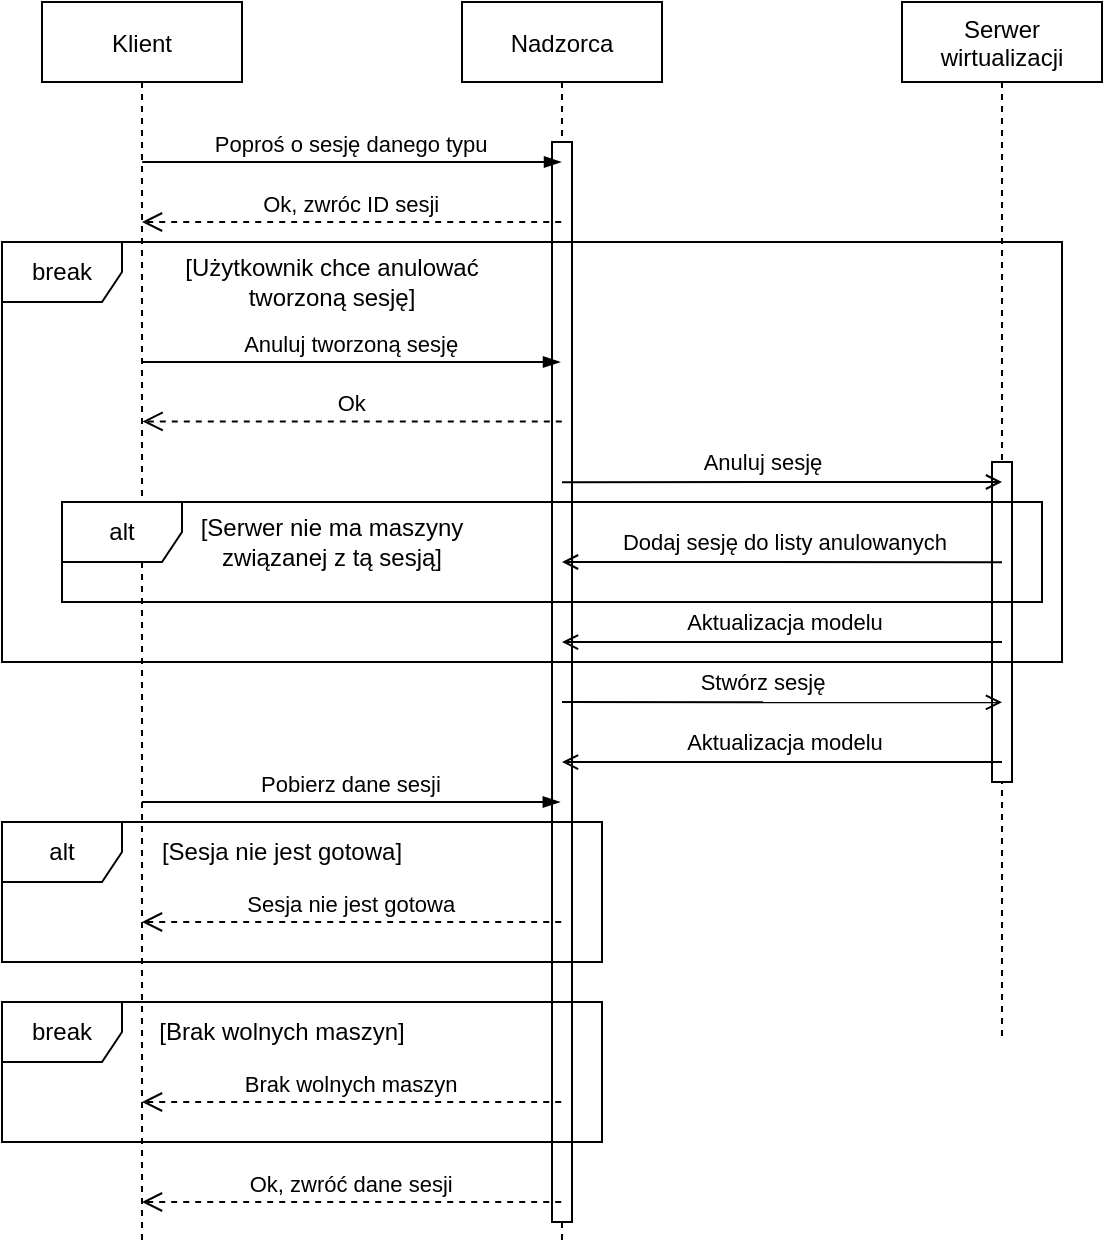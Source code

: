 <mxfile version="16.2.7" type="device"><diagram id="v515cdWv0rmqi3JdoGIU" name="Page-1"><mxGraphModel dx="1421" dy="744" grid="1" gridSize="10" guides="1" tooltips="1" connect="1" arrows="1" fold="1" page="1" pageScale="1" pageWidth="850" pageHeight="1100" math="0" shadow="0"><root><mxCell id="0"/><mxCell id="1" parent="0"/><mxCell id="LgOAQJuqYWAbq8HwMrAW-1" value="Nadzorca" style="shape=umlLifeline;perimeter=lifelinePerimeter;container=1;collapsible=0;recursiveResize=0;rounded=0;shadow=0;strokeWidth=1;" parent="1" vertex="1"><mxGeometry x="330" y="80" width="100" height="620" as="geometry"/></mxCell><mxCell id="LgOAQJuqYWAbq8HwMrAW-2" value="" style="points=[];perimeter=orthogonalPerimeter;rounded=0;shadow=0;strokeWidth=1;" parent="LgOAQJuqYWAbq8HwMrAW-1" vertex="1"><mxGeometry x="45" y="70" width="10" height="540" as="geometry"/></mxCell><mxCell id="LgOAQJuqYWAbq8HwMrAW-4" value="Klient" style="shape=umlLifeline;perimeter=lifelinePerimeter;container=1;collapsible=0;recursiveResize=0;rounded=0;shadow=0;strokeWidth=1;" parent="1" vertex="1"><mxGeometry x="120" y="80" width="100" height="620" as="geometry"/></mxCell><mxCell id="LgOAQJuqYWAbq8HwMrAW-5" value="Poproś o sesję danego typu" style="verticalAlign=bottom;endArrow=blockThin;shadow=0;strokeWidth=1;exitX=0.501;exitY=0.129;exitDx=0;exitDy=0;exitPerimeter=0;endFill=1;" parent="1" source="LgOAQJuqYWAbq8HwMrAW-4" target="LgOAQJuqYWAbq8HwMrAW-1" edge="1"><mxGeometry relative="1" as="geometry"><mxPoint x="175" y="160.0" as="sourcePoint"/><mxPoint x="345" y="160.0" as="targetPoint"/></mxGeometry></mxCell><mxCell id="LgOAQJuqYWAbq8HwMrAW-6" value="Ok, zwróc ID sesji" style="verticalAlign=bottom;endArrow=open;dashed=1;endSize=8;shadow=0;strokeWidth=1;exitX=0.494;exitY=0.474;exitDx=0;exitDy=0;exitPerimeter=0;entryX=0.498;entryY=0.474;entryDx=0;entryDy=0;entryPerimeter=0;" parent="1" edge="1"><mxGeometry relative="1" as="geometry"><mxPoint x="170" y="190.0" as="targetPoint"/><mxPoint x="379.6" y="190.0" as="sourcePoint"/></mxGeometry></mxCell><mxCell id="LgOAQJuqYWAbq8HwMrAW-7" value="Anuluj tworzoną sesję" style="verticalAlign=bottom;endArrow=blockThin;shadow=0;strokeWidth=1;exitX=0.506;exitY=0.266;exitDx=0;exitDy=0;exitPerimeter=0;endFill=1;" parent="1" edge="1"><mxGeometry relative="1" as="geometry"><mxPoint x="170.1" y="260" as="sourcePoint"/><mxPoint x="379" y="260" as="targetPoint"/></mxGeometry></mxCell><mxCell id="LgOAQJuqYWAbq8HwMrAW-8" value="Ok" style="verticalAlign=bottom;endArrow=open;dashed=1;endSize=8;shadow=0;strokeWidth=1;exitX=0.494;exitY=0.474;exitDx=0;exitDy=0;exitPerimeter=0;entryX=0.498;entryY=0.474;entryDx=0;entryDy=0;entryPerimeter=0;" parent="1" edge="1"><mxGeometry relative="1" as="geometry"><mxPoint x="170.3" y="289.71" as="targetPoint"/><mxPoint x="379.9" y="289.71" as="sourcePoint"/></mxGeometry></mxCell><mxCell id="LgOAQJuqYWAbq8HwMrAW-9" value="[Użytkownik chce anulować tworzoną sesję]" style="text;html=1;strokeColor=none;fillColor=none;align=center;verticalAlign=middle;whiteSpace=wrap;rounded=0;" parent="1" vertex="1"><mxGeometry x="180" y="210" width="170" height="20" as="geometry"/></mxCell><mxCell id="LgOAQJuqYWAbq8HwMrAW-10" value="Serwer&#10;wirtualizacji&#10;" style="shape=umlLifeline;perimeter=lifelinePerimeter;container=1;collapsible=0;recursiveResize=0;rounded=0;shadow=0;strokeWidth=1;verticalAlign=top;" parent="1" vertex="1"><mxGeometry x="550" y="80" width="100" height="520" as="geometry"/></mxCell><mxCell id="LgOAQJuqYWAbq8HwMrAW-11" value="" style="points=[];perimeter=orthogonalPerimeter;rounded=0;shadow=0;strokeWidth=1;" parent="LgOAQJuqYWAbq8HwMrAW-10" vertex="1"><mxGeometry x="45" y="230" width="10" height="160" as="geometry"/></mxCell><mxCell id="LgOAQJuqYWAbq8HwMrAW-15" value="" style="endArrow=open;html=1;rounded=0;endFill=0;exitX=0.5;exitY=0.315;exitDx=0;exitDy=0;exitPerimeter=0;" parent="1" source="LgOAQJuqYWAbq8HwMrAW-2" edge="1"><mxGeometry width="50" height="50" relative="1" as="geometry"><mxPoint x="390" y="310" as="sourcePoint"/><mxPoint x="600" y="320" as="targetPoint"/></mxGeometry></mxCell><mxCell id="LgOAQJuqYWAbq8HwMrAW-16" value="Anuluj sesję" style="edgeLabel;html=1;align=center;verticalAlign=middle;resizable=0;points=[];" parent="LgOAQJuqYWAbq8HwMrAW-15" vertex="1" connectable="0"><mxGeometry x="-0.376" relative="1" as="geometry"><mxPoint x="31" y="-10" as="offset"/></mxGeometry></mxCell><mxCell id="LgOAQJuqYWAbq8HwMrAW-18" value="[Serwer nie ma maszyny związanej z tą sesją]" style="text;html=1;strokeColor=none;fillColor=none;align=center;verticalAlign=middle;whiteSpace=wrap;rounded=0;" parent="1" vertex="1"><mxGeometry x="185" y="340" width="160" height="20" as="geometry"/></mxCell><mxCell id="LgOAQJuqYWAbq8HwMrAW-19" value="" style="endArrow=open;html=1;rounded=0;endFill=0;exitX=0.5;exitY=0.313;exitDx=0;exitDy=0;exitPerimeter=0;" parent="1" source="LgOAQJuqYWAbq8HwMrAW-11" edge="1"><mxGeometry width="50" height="50" relative="1" as="geometry"><mxPoint x="570.11" y="360.19" as="sourcePoint"/><mxPoint x="380" y="360" as="targetPoint"/></mxGeometry></mxCell><mxCell id="LgOAQJuqYWAbq8HwMrAW-20" value="Dodaj sesję do listy anulowanych" style="edgeLabel;html=1;align=center;verticalAlign=middle;resizable=0;points=[];" parent="LgOAQJuqYWAbq8HwMrAW-19" vertex="1" connectable="0"><mxGeometry x="-0.376" relative="1" as="geometry"><mxPoint x="-41" y="-10" as="offset"/></mxGeometry></mxCell><mxCell id="LgOAQJuqYWAbq8HwMrAW-21" value="" style="endArrow=open;html=1;rounded=0;endFill=0;exitX=0.5;exitY=0.185;exitDx=0;exitDy=0;exitPerimeter=0;" parent="1" edge="1"><mxGeometry width="50" height="50" relative="1" as="geometry"><mxPoint x="600" y="400.0" as="sourcePoint"/><mxPoint x="380" y="400.05" as="targetPoint"/></mxGeometry></mxCell><mxCell id="LgOAQJuqYWAbq8HwMrAW-22" value="Aktualizacja modelu" style="edgeLabel;html=1;align=center;verticalAlign=middle;resizable=0;points=[];" parent="LgOAQJuqYWAbq8HwMrAW-21" vertex="1" connectable="0"><mxGeometry x="-0.376" relative="1" as="geometry"><mxPoint x="-41" y="-10" as="offset"/></mxGeometry></mxCell><mxCell id="LgOAQJuqYWAbq8HwMrAW-23" value="" style="endArrow=open;html=1;rounded=0;endFill=0;exitX=0.5;exitY=0.395;exitDx=0;exitDy=0;exitPerimeter=0;" parent="1" edge="1"><mxGeometry width="50" height="50" relative="1" as="geometry"><mxPoint x="380" y="430" as="sourcePoint"/><mxPoint x="600" y="430.15" as="targetPoint"/></mxGeometry></mxCell><mxCell id="LgOAQJuqYWAbq8HwMrAW-24" value="&lt;div&gt;Stwórz sesję&lt;/div&gt;" style="edgeLabel;html=1;align=center;verticalAlign=middle;resizable=0;points=[];" parent="LgOAQJuqYWAbq8HwMrAW-23" vertex="1" connectable="0"><mxGeometry x="-0.376" relative="1" as="geometry"><mxPoint x="31" y="-10" as="offset"/></mxGeometry></mxCell><mxCell id="LgOAQJuqYWAbq8HwMrAW-25" value="" style="endArrow=open;html=1;rounded=0;endFill=0;exitX=0.5;exitY=0.185;exitDx=0;exitDy=0;exitPerimeter=0;" parent="1" edge="1"><mxGeometry width="50" height="50" relative="1" as="geometry"><mxPoint x="600" y="460" as="sourcePoint"/><mxPoint x="380" y="460.05" as="targetPoint"/></mxGeometry></mxCell><mxCell id="LgOAQJuqYWAbq8HwMrAW-26" value="Aktualizacja modelu" style="edgeLabel;html=1;align=center;verticalAlign=middle;resizable=0;points=[];" parent="LgOAQJuqYWAbq8HwMrAW-25" vertex="1" connectable="0"><mxGeometry x="-0.376" relative="1" as="geometry"><mxPoint x="-41" y="-10" as="offset"/></mxGeometry></mxCell><mxCell id="LgOAQJuqYWAbq8HwMrAW-27" value="Pobierz dane sesji" style="verticalAlign=bottom;endArrow=blockThin;shadow=0;strokeWidth=1;exitX=0.506;exitY=0.266;exitDx=0;exitDy=0;exitPerimeter=0;endFill=1;" parent="1" edge="1"><mxGeometry relative="1" as="geometry"><mxPoint x="170.0" y="480" as="sourcePoint"/><mxPoint x="378.9" y="480" as="targetPoint"/></mxGeometry></mxCell><mxCell id="LgOAQJuqYWAbq8HwMrAW-28" value="Sesja nie jest gotowa" style="verticalAlign=bottom;endArrow=open;dashed=1;endSize=8;shadow=0;strokeWidth=1;exitX=0.494;exitY=0.474;exitDx=0;exitDy=0;exitPerimeter=0;entryX=0.498;entryY=0.474;entryDx=0;entryDy=0;entryPerimeter=0;" parent="1" edge="1"><mxGeometry relative="1" as="geometry"><mxPoint x="170.0" y="540" as="targetPoint"/><mxPoint x="379.6" y="540" as="sourcePoint"/></mxGeometry></mxCell><mxCell id="LgOAQJuqYWAbq8HwMrAW-31" value="[Sesja nie jest gotowa]" style="text;html=1;strokeColor=none;fillColor=none;align=center;verticalAlign=middle;whiteSpace=wrap;rounded=0;" parent="1" vertex="1"><mxGeometry x="170" y="490" width="140" height="30" as="geometry"/></mxCell><mxCell id="LgOAQJuqYWAbq8HwMrAW-32" value="Ok, zwróć dane sesji" style="verticalAlign=bottom;endArrow=open;dashed=1;endSize=8;shadow=0;strokeWidth=1;exitX=0.494;exitY=0.474;exitDx=0;exitDy=0;exitPerimeter=0;entryX=0.498;entryY=0.474;entryDx=0;entryDy=0;entryPerimeter=0;" parent="1" edge="1"><mxGeometry relative="1" as="geometry"><mxPoint x="170.0" y="680" as="targetPoint"/><mxPoint x="379.6" y="680" as="sourcePoint"/></mxGeometry></mxCell><mxCell id="LgOAQJuqYWAbq8HwMrAW-38" value="break" style="shape=umlFrame;whiteSpace=wrap;html=1;" parent="1" vertex="1"><mxGeometry x="100" y="580" width="300" height="70" as="geometry"/></mxCell><mxCell id="LgOAQJuqYWAbq8HwMrAW-39" value="Brak wolnych maszyn" style="verticalAlign=bottom;endArrow=open;dashed=1;endSize=8;shadow=0;strokeWidth=1;exitX=0.494;exitY=0.474;exitDx=0;exitDy=0;exitPerimeter=0;entryX=0.498;entryY=0.474;entryDx=0;entryDy=0;entryPerimeter=0;" parent="1" edge="1"><mxGeometry relative="1" as="geometry"><mxPoint x="170.0" y="630" as="targetPoint"/><mxPoint x="379.6" y="630" as="sourcePoint"/></mxGeometry></mxCell><mxCell id="LgOAQJuqYWAbq8HwMrAW-40" value="[Brak wolnych maszyn]" style="text;html=1;strokeColor=none;fillColor=none;align=center;verticalAlign=middle;whiteSpace=wrap;rounded=0;" parent="1" vertex="1"><mxGeometry x="170" y="580" width="140" height="30" as="geometry"/></mxCell><mxCell id="LgOAQJuqYWAbq8HwMrAW-30" value="alt" style="shape=umlFrame;whiteSpace=wrap;html=1;" parent="1" vertex="1"><mxGeometry x="100" y="490" width="300" height="70" as="geometry"/></mxCell><mxCell id="LgOAQJuqYWAbq8HwMrAW-17" value="alt" style="shape=umlFrame;whiteSpace=wrap;html=1;" parent="1" vertex="1"><mxGeometry x="130" y="330" width="490" height="50" as="geometry"/></mxCell><mxCell id="LgOAQJuqYWAbq8HwMrAW-3" value="break" style="shape=umlFrame;whiteSpace=wrap;html=1;" parent="1" vertex="1"><mxGeometry x="100" y="200" width="530" height="210" as="geometry"/></mxCell></root></mxGraphModel></diagram></mxfile>